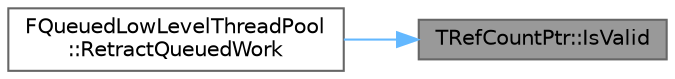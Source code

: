 digraph "TRefCountPtr::IsValid"
{
 // INTERACTIVE_SVG=YES
 // LATEX_PDF_SIZE
  bgcolor="transparent";
  edge [fontname=Helvetica,fontsize=10,labelfontname=Helvetica,labelfontsize=10];
  node [fontname=Helvetica,fontsize=10,shape=box,height=0.2,width=0.4];
  rankdir="RL";
  Node1 [id="Node000001",label="TRefCountPtr::IsValid",height=0.2,width=0.4,color="gray40", fillcolor="grey60", style="filled", fontcolor="black",tooltip=" "];
  Node1 -> Node2 [id="edge1_Node000001_Node000002",dir="back",color="steelblue1",style="solid",tooltip=" "];
  Node2 [id="Node000002",label="FQueuedLowLevelThreadPool\l::RetractQueuedWork",height=0.2,width=0.4,color="grey40", fillcolor="white", style="filled",URL="$df/d8c/classFQueuedLowLevelThreadPool.html#a4d1b71702ca19899ed88688d0066e1fa",tooltip="Attempts to retract a previously queued task."];
}
